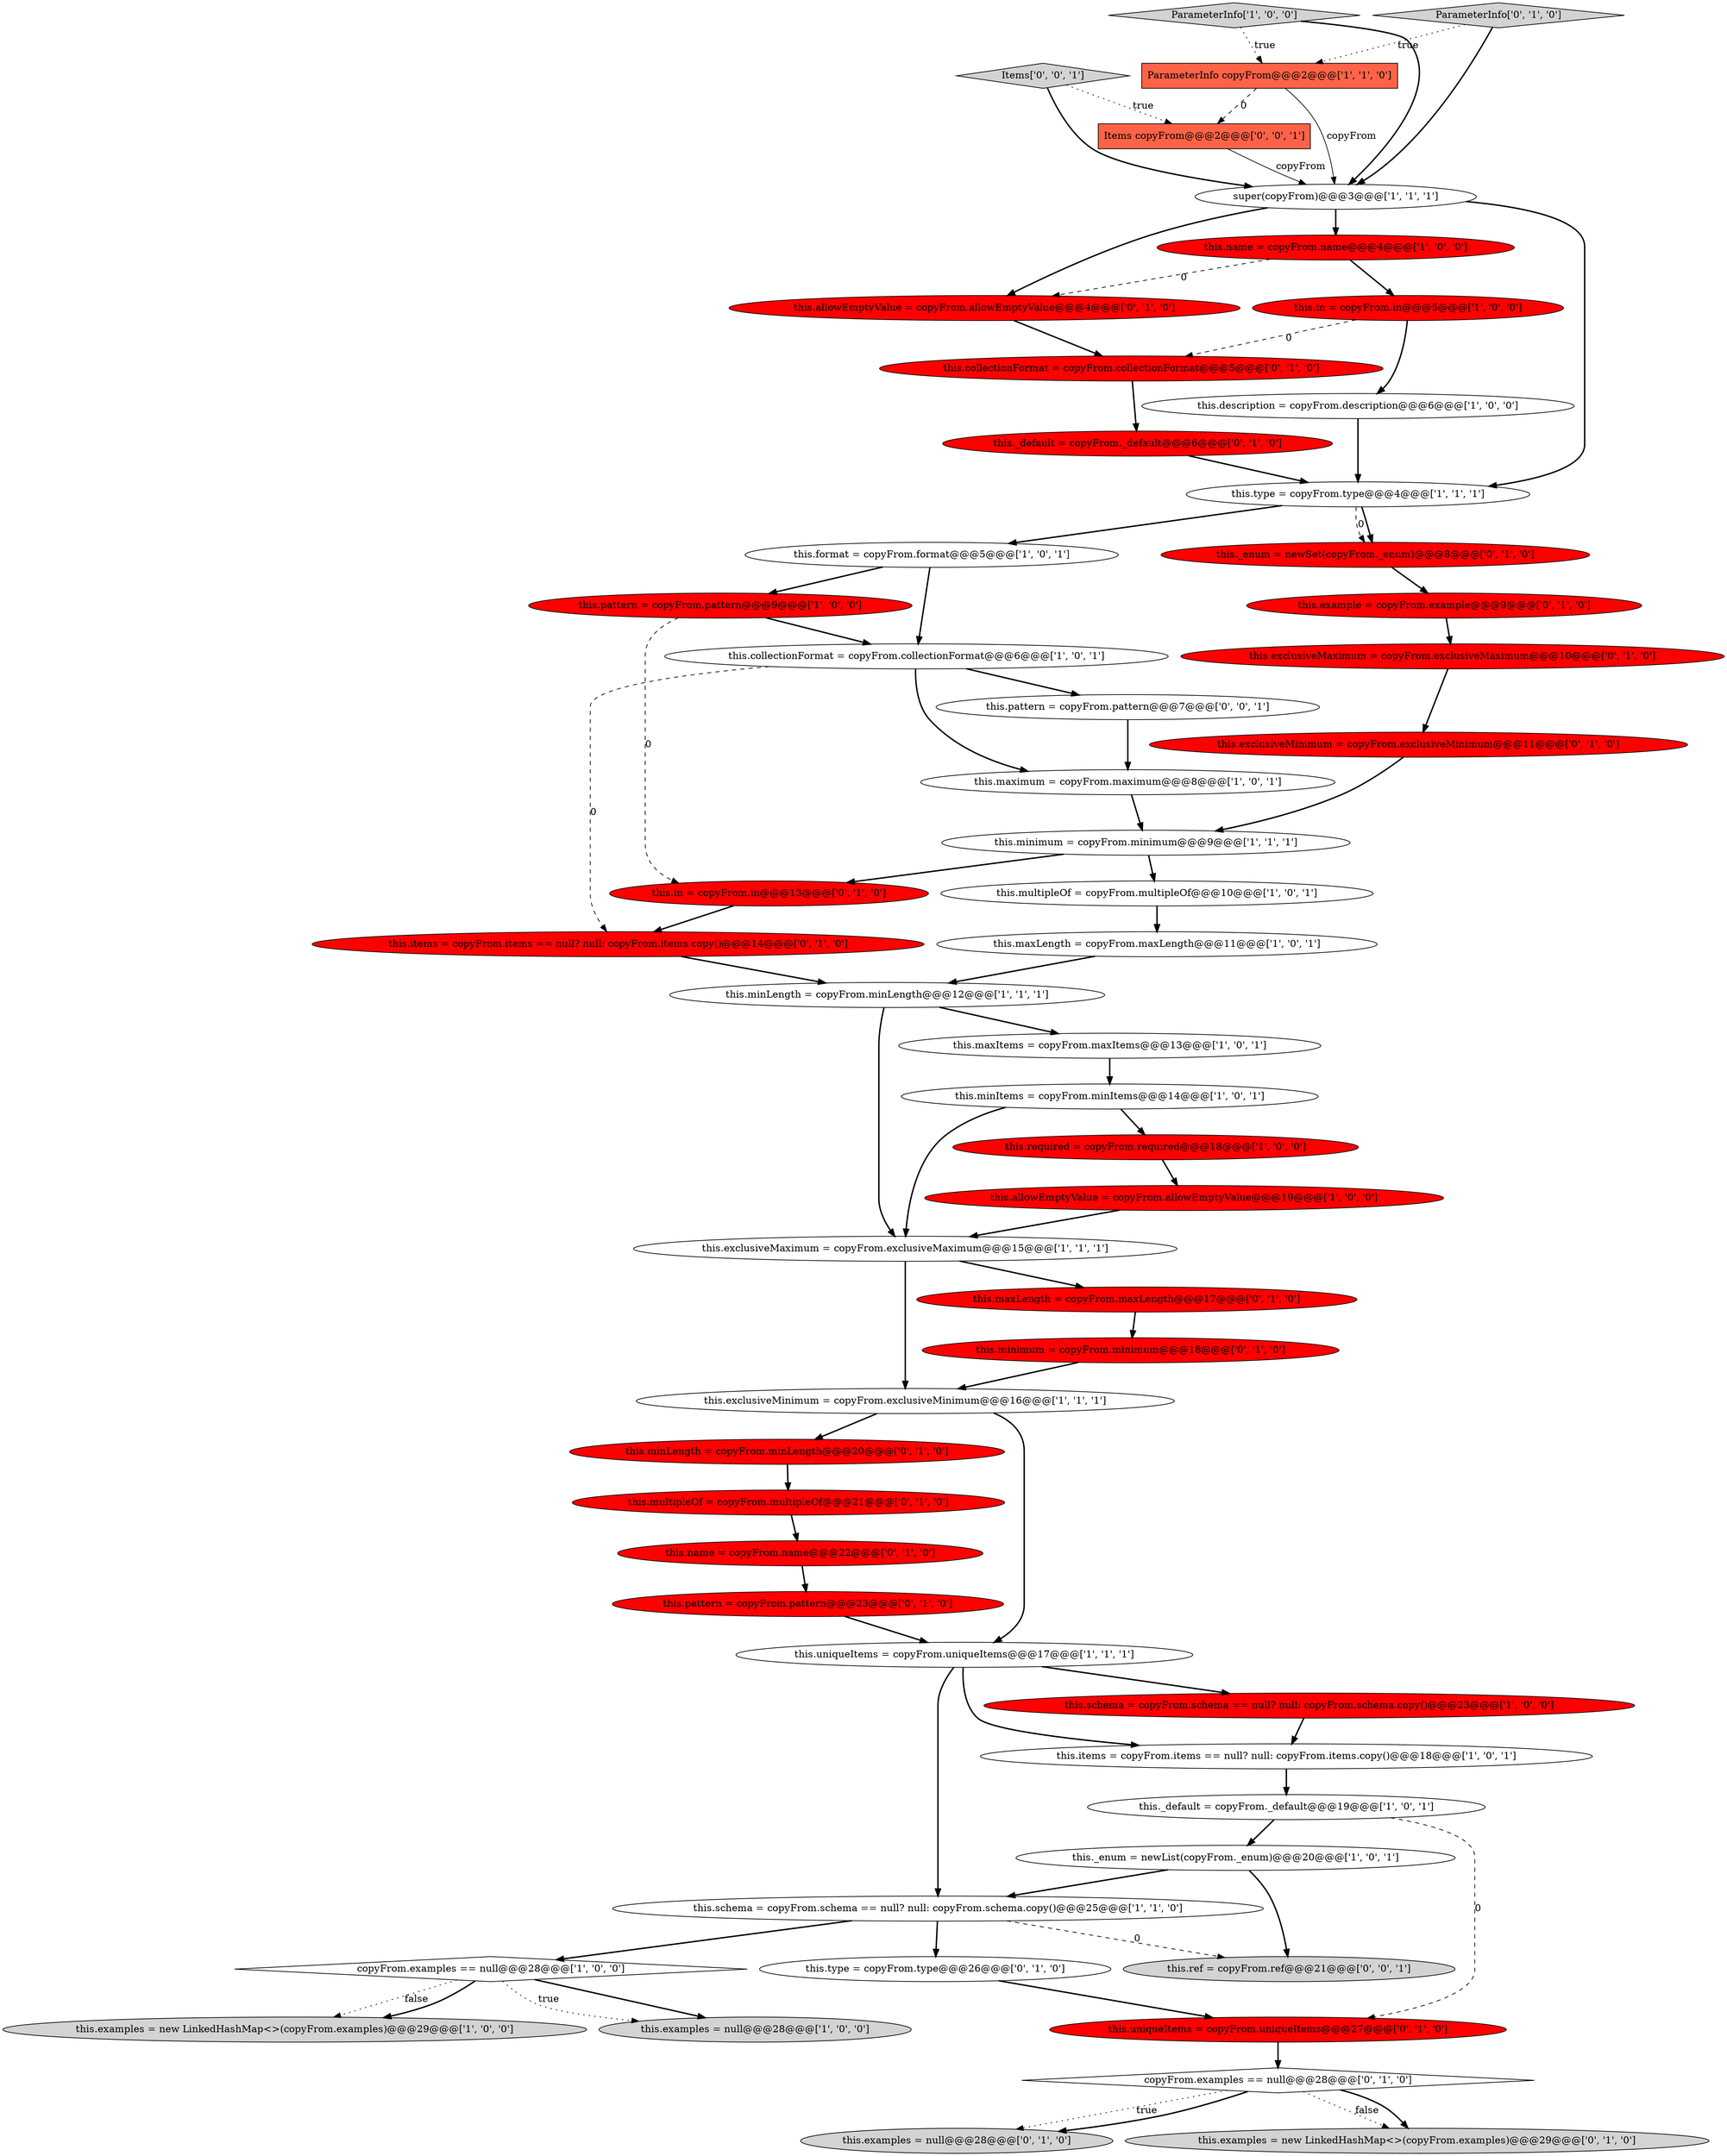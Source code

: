 digraph {
23 [style = filled, label = "this._default = copyFrom._default@@@19@@@['1', '0', '1']", fillcolor = white, shape = ellipse image = "AAA0AAABBB1BBB"];
49 [style = filled, label = "this.exclusiveMaximum = copyFrom.exclusiveMaximum@@@10@@@['0', '1', '0']", fillcolor = red, shape = ellipse image = "AAA1AAABBB2BBB"];
4 [style = filled, label = "this.examples = null@@@28@@@['1', '0', '0']", fillcolor = lightgray, shape = ellipse image = "AAA0AAABBB1BBB"];
42 [style = filled, label = "this.name = copyFrom.name@@@22@@@['0', '1', '0']", fillcolor = red, shape = ellipse image = "AAA1AAABBB2BBB"];
16 [style = filled, label = "this.exclusiveMinimum = copyFrom.exclusiveMinimum@@@16@@@['1', '1', '1']", fillcolor = white, shape = ellipse image = "AAA0AAABBB1BBB"];
54 [style = filled, label = "Items['0', '0', '1']", fillcolor = lightgray, shape = diamond image = "AAA0AAABBB3BBB"];
31 [style = filled, label = "this.examples = null@@@28@@@['0', '1', '0']", fillcolor = lightgray, shape = ellipse image = "AAA0AAABBB2BBB"];
10 [style = filled, label = "this.schema = copyFrom.schema == null? null: copyFrom.schema.copy()@@@25@@@['1', '1', '0']", fillcolor = white, shape = ellipse image = "AAA0AAABBB1BBB"];
33 [style = filled, label = "this.allowEmptyValue = copyFrom.allowEmptyValue@@@4@@@['0', '1', '0']", fillcolor = red, shape = ellipse image = "AAA1AAABBB2BBB"];
13 [style = filled, label = "ParameterInfo copyFrom@@@2@@@['1', '1', '0']", fillcolor = tomato, shape = box image = "AAA0AAABBB1BBB"];
17 [style = filled, label = "this.name = copyFrom.name@@@4@@@['1', '0', '0']", fillcolor = red, shape = ellipse image = "AAA1AAABBB1BBB"];
50 [style = filled, label = "this.pattern = copyFrom.pattern@@@23@@@['0', '1', '0']", fillcolor = red, shape = ellipse image = "AAA1AAABBB2BBB"];
45 [style = filled, label = "this.minLength = copyFrom.minLength@@@20@@@['0', '1', '0']", fillcolor = red, shape = ellipse image = "AAA1AAABBB2BBB"];
2 [style = filled, label = "this.minItems = copyFrom.minItems@@@14@@@['1', '0', '1']", fillcolor = white, shape = ellipse image = "AAA0AAABBB1BBB"];
38 [style = filled, label = "this.exclusiveMinimum = copyFrom.exclusiveMinimum@@@11@@@['0', '1', '0']", fillcolor = red, shape = ellipse image = "AAA1AAABBB2BBB"];
26 [style = filled, label = "this.allowEmptyValue = copyFrom.allowEmptyValue@@@19@@@['1', '0', '0']", fillcolor = red, shape = ellipse image = "AAA1AAABBB1BBB"];
0 [style = filled, label = "this.minLength = copyFrom.minLength@@@12@@@['1', '1', '1']", fillcolor = white, shape = ellipse image = "AAA0AAABBB1BBB"];
27 [style = filled, label = "this.required = copyFrom.required@@@18@@@['1', '0', '0']", fillcolor = red, shape = ellipse image = "AAA1AAABBB1BBB"];
22 [style = filled, label = "this.exclusiveMaximum = copyFrom.exclusiveMaximum@@@15@@@['1', '1', '1']", fillcolor = white, shape = ellipse image = "AAA0AAABBB1BBB"];
11 [style = filled, label = "this.multipleOf = copyFrom.multipleOf@@@10@@@['1', '0', '1']", fillcolor = white, shape = ellipse image = "AAA0AAABBB1BBB"];
43 [style = filled, label = "this._enum = newSet(copyFrom._enum)@@@8@@@['0', '1', '0']", fillcolor = red, shape = ellipse image = "AAA1AAABBB2BBB"];
39 [style = filled, label = "this.multipleOf = copyFrom.multipleOf@@@21@@@['0', '1', '0']", fillcolor = red, shape = ellipse image = "AAA1AAABBB2BBB"];
25 [style = filled, label = "ParameterInfo['1', '0', '0']", fillcolor = lightgray, shape = diamond image = "AAA0AAABBB1BBB"];
36 [style = filled, label = "ParameterInfo['0', '1', '0']", fillcolor = lightgray, shape = diamond image = "AAA0AAABBB2BBB"];
3 [style = filled, label = "this.collectionFormat = copyFrom.collectionFormat@@@6@@@['1', '0', '1']", fillcolor = white, shape = ellipse image = "AAA0AAABBB1BBB"];
20 [style = filled, label = "this.type = copyFrom.type@@@4@@@['1', '1', '1']", fillcolor = white, shape = ellipse image = "AAA0AAABBB1BBB"];
24 [style = filled, label = "this.in = copyFrom.in@@@5@@@['1', '0', '0']", fillcolor = red, shape = ellipse image = "AAA1AAABBB1BBB"];
7 [style = filled, label = "this.schema = copyFrom.schema == null? null: copyFrom.schema.copy()@@@23@@@['1', '0', '0']", fillcolor = red, shape = ellipse image = "AAA1AAABBB1BBB"];
14 [style = filled, label = "this.format = copyFrom.format@@@5@@@['1', '0', '1']", fillcolor = white, shape = ellipse image = "AAA0AAABBB1BBB"];
44 [style = filled, label = "this.minimum = copyFrom.minimum@@@18@@@['0', '1', '0']", fillcolor = red, shape = ellipse image = "AAA1AAABBB2BBB"];
18 [style = filled, label = "this.maxItems = copyFrom.maxItems@@@13@@@['1', '0', '1']", fillcolor = white, shape = ellipse image = "AAA0AAABBB1BBB"];
40 [style = filled, label = "this.collectionFormat = copyFrom.collectionFormat@@@5@@@['0', '1', '0']", fillcolor = red, shape = ellipse image = "AAA1AAABBB2BBB"];
46 [style = filled, label = "copyFrom.examples == null@@@28@@@['0', '1', '0']", fillcolor = white, shape = diamond image = "AAA0AAABBB2BBB"];
6 [style = filled, label = "this._enum = newList(copyFrom._enum)@@@20@@@['1', '0', '1']", fillcolor = white, shape = ellipse image = "AAA0AAABBB1BBB"];
5 [style = filled, label = "this.examples = new LinkedHashMap<>(copyFrom.examples)@@@29@@@['1', '0', '0']", fillcolor = lightgray, shape = ellipse image = "AAA0AAABBB1BBB"];
1 [style = filled, label = "super(copyFrom)@@@3@@@['1', '1', '1']", fillcolor = white, shape = ellipse image = "AAA0AAABBB1BBB"];
48 [style = filled, label = "this.in = copyFrom.in@@@13@@@['0', '1', '0']", fillcolor = red, shape = ellipse image = "AAA1AAABBB2BBB"];
19 [style = filled, label = "this.description = copyFrom.description@@@6@@@['1', '0', '0']", fillcolor = white, shape = ellipse image = "AAA0AAABBB1BBB"];
30 [style = filled, label = "this.example = copyFrom.example@@@9@@@['0', '1', '0']", fillcolor = red, shape = ellipse image = "AAA1AAABBB2BBB"];
32 [style = filled, label = "this.items = copyFrom.items == null? null: copyFrom.items.copy()@@@14@@@['0', '1', '0']", fillcolor = red, shape = ellipse image = "AAA1AAABBB2BBB"];
15 [style = filled, label = "this.minimum = copyFrom.minimum@@@9@@@['1', '1', '1']", fillcolor = white, shape = ellipse image = "AAA0AAABBB1BBB"];
29 [style = filled, label = "this.uniqueItems = copyFrom.uniqueItems@@@17@@@['1', '1', '1']", fillcolor = white, shape = ellipse image = "AAA0AAABBB1BBB"];
37 [style = filled, label = "this.examples = new LinkedHashMap<>(copyFrom.examples)@@@29@@@['0', '1', '0']", fillcolor = lightgray, shape = ellipse image = "AAA0AAABBB2BBB"];
52 [style = filled, label = "this.pattern = copyFrom.pattern@@@7@@@['0', '0', '1']", fillcolor = white, shape = ellipse image = "AAA0AAABBB3BBB"];
21 [style = filled, label = "copyFrom.examples == null@@@28@@@['1', '0', '0']", fillcolor = white, shape = diamond image = "AAA0AAABBB1BBB"];
47 [style = filled, label = "this._default = copyFrom._default@@@6@@@['0', '1', '0']", fillcolor = red, shape = ellipse image = "AAA1AAABBB2BBB"];
9 [style = filled, label = "this.items = copyFrom.items == null? null: copyFrom.items.copy()@@@18@@@['1', '0', '1']", fillcolor = white, shape = ellipse image = "AAA0AAABBB1BBB"];
12 [style = filled, label = "this.maximum = copyFrom.maximum@@@8@@@['1', '0', '1']", fillcolor = white, shape = ellipse image = "AAA0AAABBB1BBB"];
28 [style = filled, label = "this.pattern = copyFrom.pattern@@@9@@@['1', '0', '0']", fillcolor = red, shape = ellipse image = "AAA1AAABBB1BBB"];
34 [style = filled, label = "this.uniqueItems = copyFrom.uniqueItems@@@27@@@['0', '1', '0']", fillcolor = red, shape = ellipse image = "AAA1AAABBB2BBB"];
35 [style = filled, label = "this.type = copyFrom.type@@@26@@@['0', '1', '0']", fillcolor = white, shape = ellipse image = "AAA0AAABBB2BBB"];
51 [style = filled, label = "this.ref = copyFrom.ref@@@21@@@['0', '0', '1']", fillcolor = lightgray, shape = ellipse image = "AAA0AAABBB3BBB"];
53 [style = filled, label = "Items copyFrom@@@2@@@['0', '0', '1']", fillcolor = tomato, shape = box image = "AAA0AAABBB3BBB"];
8 [style = filled, label = "this.maxLength = copyFrom.maxLength@@@11@@@['1', '0', '1']", fillcolor = white, shape = ellipse image = "AAA0AAABBB1BBB"];
41 [style = filled, label = "this.maxLength = copyFrom.maxLength@@@17@@@['0', '1', '0']", fillcolor = red, shape = ellipse image = "AAA1AAABBB2BBB"];
14->3 [style = bold, label=""];
50->29 [style = bold, label=""];
25->1 [style = bold, label=""];
42->50 [style = bold, label=""];
24->19 [style = bold, label=""];
34->46 [style = bold, label=""];
3->52 [style = bold, label=""];
23->34 [style = dashed, label="0"];
22->16 [style = bold, label=""];
16->45 [style = bold, label=""];
19->20 [style = bold, label=""];
32->0 [style = bold, label=""];
16->29 [style = bold, label=""];
29->9 [style = bold, label=""];
6->51 [style = bold, label=""];
12->15 [style = bold, label=""];
22->41 [style = bold, label=""];
46->31 [style = dotted, label="true"];
10->35 [style = bold, label=""];
1->20 [style = bold, label=""];
49->38 [style = bold, label=""];
14->28 [style = bold, label=""];
20->14 [style = bold, label=""];
46->31 [style = bold, label=""];
17->33 [style = dashed, label="0"];
10->21 [style = bold, label=""];
21->5 [style = dotted, label="false"];
3->12 [style = bold, label=""];
30->49 [style = bold, label=""];
18->2 [style = bold, label=""];
25->13 [style = dotted, label="true"];
46->37 [style = dotted, label="false"];
38->15 [style = bold, label=""];
21->4 [style = dotted, label="true"];
46->37 [style = bold, label=""];
36->1 [style = bold, label=""];
54->53 [style = dotted, label="true"];
43->30 [style = bold, label=""];
26->22 [style = bold, label=""];
1->17 [style = bold, label=""];
53->1 [style = solid, label="copyFrom"];
24->40 [style = dashed, label="0"];
8->0 [style = bold, label=""];
7->9 [style = bold, label=""];
9->23 [style = bold, label=""];
21->5 [style = bold, label=""];
1->33 [style = bold, label=""];
17->24 [style = bold, label=""];
52->12 [style = bold, label=""];
10->51 [style = dashed, label="0"];
33->40 [style = bold, label=""];
28->48 [style = dashed, label="0"];
15->11 [style = bold, label=""];
44->16 [style = bold, label=""];
13->53 [style = dashed, label="0"];
23->6 [style = bold, label=""];
6->10 [style = bold, label=""];
0->22 [style = bold, label=""];
40->47 [style = bold, label=""];
47->20 [style = bold, label=""];
15->48 [style = bold, label=""];
48->32 [style = bold, label=""];
2->27 [style = bold, label=""];
29->7 [style = bold, label=""];
11->8 [style = bold, label=""];
0->18 [style = bold, label=""];
20->43 [style = bold, label=""];
29->10 [style = bold, label=""];
28->3 [style = bold, label=""];
21->4 [style = bold, label=""];
3->32 [style = dashed, label="0"];
35->34 [style = bold, label=""];
2->22 [style = bold, label=""];
39->42 [style = bold, label=""];
20->43 [style = dashed, label="0"];
41->44 [style = bold, label=""];
36->13 [style = dotted, label="true"];
45->39 [style = bold, label=""];
13->1 [style = solid, label="copyFrom"];
27->26 [style = bold, label=""];
54->1 [style = bold, label=""];
}
